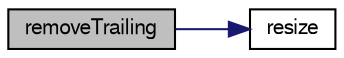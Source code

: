 digraph "removeTrailing"
{
  bgcolor="transparent";
  edge [fontname="FreeSans",fontsize="10",labelfontname="FreeSans",labelfontsize="10"];
  node [fontname="FreeSans",fontsize="10",shape=record];
  rankdir="LR";
  Node227 [label="removeTrailing",height=0.2,width=0.4,color="black", fillcolor="grey75", style="filled", fontcolor="black"];
  Node227 -> Node228 [color="midnightblue",fontsize="10",style="solid",fontname="FreeSans"];
  Node228 [label="resize",height=0.2,width=0.4,color="black",URL="$a19523.html#a83c576c299ddb7ba25205e45c942167a"];
}
